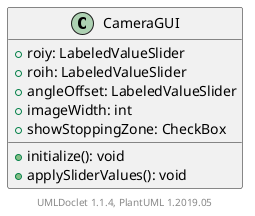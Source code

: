 @startuml

    class CameraGUI [[CameraGUI.html]] {
        +roiy: LabeledValueSlider
        +roih: LabeledValueSlider
        +angleOffset: LabeledValueSlider
        +imageWidth: int
        +showStoppingZone: CheckBox
        +initialize(): void
        +applySliderValues(): void
    }


    center footer UMLDoclet 1.1.4, PlantUML 1.2019.05
@enduml
